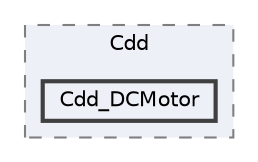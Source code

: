 digraph "Project/avProj/Debug/Bsw/Cdd/Cdd_DCMotor"
{
 // LATEX_PDF_SIZE
  bgcolor="transparent";
  edge [fontname=Helvetica,fontsize=10,labelfontname=Helvetica,labelfontsize=10];
  node [fontname=Helvetica,fontsize=10,shape=box,height=0.2,width=0.4];
  compound=true
  subgraph clusterdir_2d145e78eda1fca62b41a159051313ce {
    graph [ bgcolor="#edf0f7", pencolor="grey50", label="Cdd", fontname=Helvetica,fontsize=10 style="filled,dashed", URL="dir_2d145e78eda1fca62b41a159051313ce.html",tooltip=""]
  dir_5f805cd424b6201413c18491527ac913 [label="Cdd_DCMotor", fillcolor="#edf0f7", color="grey25", style="filled,bold", URL="dir_5f805cd424b6201413c18491527ac913.html",tooltip=""];
  }
}
